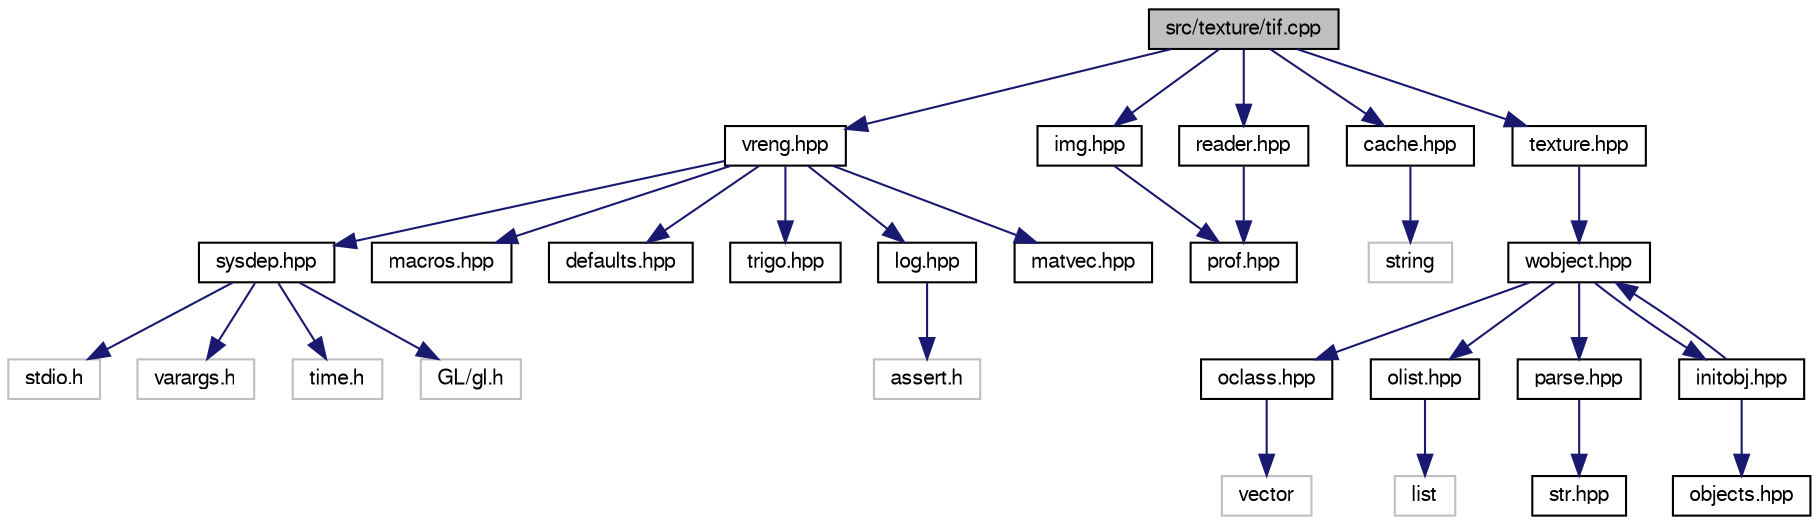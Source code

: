 digraph "src/texture/tif.cpp"
{
 // LATEX_PDF_SIZE
  bgcolor="transparent";
  edge [fontname="FreeSans",fontsize="10",labelfontname="FreeSans",labelfontsize="10"];
  node [fontname="FreeSans",fontsize="10",shape=record];
  Node1 [label="src/texture/tif.cpp",height=0.2,width=0.4,color="black", fillcolor="grey75", style="filled", fontcolor="black",tooltip=" "];
  Node1 -> Node2 [color="midnightblue",fontsize="10",style="solid",fontname="FreeSans"];
  Node2 [label="vreng.hpp",height=0.2,width=0.4,color="black",URL="$a00143.html",tooltip=" "];
  Node2 -> Node3 [color="midnightblue",fontsize="10",style="solid",fontname="FreeSans"];
  Node3 [label="sysdep.hpp",height=0.2,width=0.4,color="black",URL="$a00182.html",tooltip=" "];
  Node3 -> Node4 [color="midnightblue",fontsize="10",style="solid",fontname="FreeSans"];
  Node4 [label="stdio.h",height=0.2,width=0.4,color="grey75",tooltip=" "];
  Node3 -> Node5 [color="midnightblue",fontsize="10",style="solid",fontname="FreeSans"];
  Node5 [label="varargs.h",height=0.2,width=0.4,color="grey75",tooltip=" "];
  Node3 -> Node6 [color="midnightblue",fontsize="10",style="solid",fontname="FreeSans"];
  Node6 [label="time.h",height=0.2,width=0.4,color="grey75",tooltip=" "];
  Node3 -> Node7 [color="midnightblue",fontsize="10",style="solid",fontname="FreeSans"];
  Node7 [label="GL/gl.h",height=0.2,width=0.4,color="grey75",tooltip=" "];
  Node2 -> Node8 [color="midnightblue",fontsize="10",style="solid",fontname="FreeSans"];
  Node8 [label="macros.hpp",height=0.2,width=0.4,color="black",URL="$a00047.html",tooltip=" "];
  Node2 -> Node9 [color="midnightblue",fontsize="10",style="solid",fontname="FreeSans"];
  Node9 [label="defaults.hpp",height=0.2,width=0.4,color="black",URL="$a00014.html",tooltip=" "];
  Node2 -> Node10 [color="midnightblue",fontsize="10",style="solid",fontname="FreeSans"];
  Node10 [label="trigo.hpp",height=0.2,width=0.4,color="black",URL="$a00119.html",tooltip=" "];
  Node2 -> Node11 [color="midnightblue",fontsize="10",style="solid",fontname="FreeSans"];
  Node11 [label="log.hpp",height=0.2,width=0.4,color="black",URL="$a00044.html",tooltip=" "];
  Node11 -> Node12 [color="midnightblue",fontsize="10",style="solid",fontname="FreeSans"];
  Node12 [label="assert.h",height=0.2,width=0.4,color="grey75",tooltip=" "];
  Node2 -> Node13 [color="midnightblue",fontsize="10",style="solid",fontname="FreeSans"];
  Node13 [label="matvec.hpp",height=0.2,width=0.4,color="black",URL="$a00053.html",tooltip=" "];
  Node1 -> Node14 [color="midnightblue",fontsize="10",style="solid",fontname="FreeSans"];
  Node14 [label="img.hpp",height=0.2,width=0.4,color="black",URL="$a01043.html",tooltip=" "];
  Node14 -> Node15 [color="midnightblue",fontsize="10",style="solid",fontname="FreeSans"];
  Node15 [label="prof.hpp",height=0.2,width=0.4,color="black",URL="$a00071.html",tooltip=" "];
  Node1 -> Node16 [color="midnightblue",fontsize="10",style="solid",fontname="FreeSans"];
  Node16 [label="reader.hpp",height=0.2,width=0.4,color="black",URL="$a00077.html",tooltip=" "];
  Node16 -> Node15 [color="midnightblue",fontsize="10",style="solid",fontname="FreeSans"];
  Node1 -> Node17 [color="midnightblue",fontsize="10",style="solid",fontname="FreeSans"];
  Node17 [label="cache.hpp",height=0.2,width=0.4,color="black",URL="$a00005.html",tooltip=" "];
  Node17 -> Node18 [color="midnightblue",fontsize="10",style="solid",fontname="FreeSans"];
  Node18 [label="string",height=0.2,width=0.4,color="grey75",tooltip=" "];
  Node1 -> Node19 [color="midnightblue",fontsize="10",style="solid",fontname="FreeSans"];
  Node19 [label="texture.hpp",height=0.2,width=0.4,color="black",URL="$a01070.html",tooltip=" "];
  Node19 -> Node20 [color="midnightblue",fontsize="10",style="solid",fontname="FreeSans"];
  Node20 [label="wobject.hpp",height=0.2,width=0.4,color="black",URL="$a00866.html",tooltip=" "];
  Node20 -> Node21 [color="midnightblue",fontsize="10",style="solid",fontname="FreeSans"];
  Node21 [label="oclass.hpp",height=0.2,width=0.4,color="black",URL="$a00626.html",tooltip=" "];
  Node21 -> Node22 [color="midnightblue",fontsize="10",style="solid",fontname="FreeSans"];
  Node22 [label="vector",height=0.2,width=0.4,color="grey75",tooltip=" "];
  Node20 -> Node23 [color="midnightblue",fontsize="10",style="solid",fontname="FreeSans"];
  Node23 [label="olist.hpp",height=0.2,width=0.4,color="black",URL="$a00632.html",tooltip=" "];
  Node23 -> Node24 [color="midnightblue",fontsize="10",style="solid",fontname="FreeSans"];
  Node24 [label="list",height=0.2,width=0.4,color="grey75",tooltip=" "];
  Node20 -> Node25 [color="midnightblue",fontsize="10",style="solid",fontname="FreeSans"];
  Node25 [label="parse.hpp",height=0.2,width=0.4,color="black",URL="$a00638.html",tooltip=" "];
  Node25 -> Node26 [color="midnightblue",fontsize="10",style="solid",fontname="FreeSans"];
  Node26 [label="str.hpp",height=0.2,width=0.4,color="black",URL="$a00179.html",tooltip=" "];
  Node20 -> Node27 [color="midnightblue",fontsize="10",style="solid",fontname="FreeSans"];
  Node27 [label="initobj.hpp",height=0.2,width=0.4,color="black",URL="$a00554.html",tooltip=" "];
  Node27 -> Node28 [color="midnightblue",fontsize="10",style="solid",fontname="FreeSans"];
  Node28 [label="objects.hpp",height=0.2,width=0.4,color="black",URL="$a00620.html",tooltip=" "];
  Node27 -> Node20 [color="midnightblue",fontsize="10",style="solid",fontname="FreeSans"];
}
